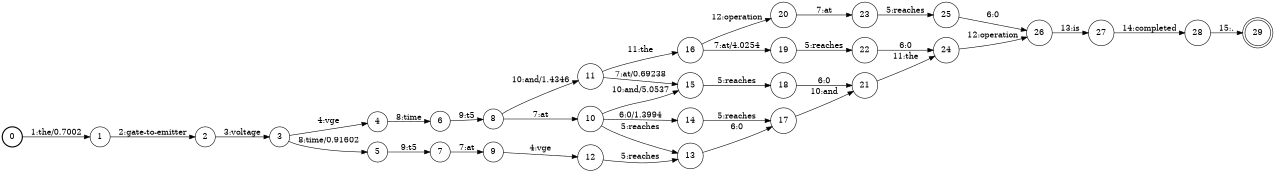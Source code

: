 digraph FST {
rankdir = LR;
size = "8.5,11";
label = "";
center = 1;
orientation = Portrait;
ranksep = "0.4";
nodesep = "0.25";
0 [label = "0", shape = circle, style = bold, fontsize = 14]
	0 -> 1 [label = "1:the/0.7002", fontsize = 14];
1 [label = "1", shape = circle, style = solid, fontsize = 14]
	1 -> 2 [label = "2:gate-to-emitter", fontsize = 14];
2 [label = "2", shape = circle, style = solid, fontsize = 14]
	2 -> 3 [label = "3:voltage", fontsize = 14];
3 [label = "3", shape = circle, style = solid, fontsize = 14]
	3 -> 4 [label = "4:vge", fontsize = 14];
	3 -> 5 [label = "8:time/0.91602", fontsize = 14];
4 [label = "4", shape = circle, style = solid, fontsize = 14]
	4 -> 6 [label = "8:time", fontsize = 14];
5 [label = "5", shape = circle, style = solid, fontsize = 14]
	5 -> 7 [label = "9:t5", fontsize = 14];
6 [label = "6", shape = circle, style = solid, fontsize = 14]
	6 -> 8 [label = "9:t5", fontsize = 14];
7 [label = "7", shape = circle, style = solid, fontsize = 14]
	7 -> 9 [label = "7:at", fontsize = 14];
8 [label = "8", shape = circle, style = solid, fontsize = 14]
	8 -> 10 [label = "7:at", fontsize = 14];
	8 -> 11 [label = "10:and/1.4346", fontsize = 14];
9 [label = "9", shape = circle, style = solid, fontsize = 14]
	9 -> 12 [label = "4:vge", fontsize = 14];
10 [label = "10", shape = circle, style = solid, fontsize = 14]
	10 -> 13 [label = "5:reaches", fontsize = 14];
	10 -> 14 [label = "6:0/1.3994", fontsize = 14];
	10 -> 15 [label = "10:and/5.0537", fontsize = 14];
11 [label = "11", shape = circle, style = solid, fontsize = 14]
	11 -> 16 [label = "11:the", fontsize = 14];
	11 -> 15 [label = "7:at/0.69238", fontsize = 14];
12 [label = "12", shape = circle, style = solid, fontsize = 14]
	12 -> 13 [label = "5:reaches", fontsize = 14];
13 [label = "13", shape = circle, style = solid, fontsize = 14]
	13 -> 17 [label = "6:0", fontsize = 14];
14 [label = "14", shape = circle, style = solid, fontsize = 14]
	14 -> 17 [label = "5:reaches", fontsize = 14];
15 [label = "15", shape = circle, style = solid, fontsize = 14]
	15 -> 18 [label = "5:reaches", fontsize = 14];
16 [label = "16", shape = circle, style = solid, fontsize = 14]
	16 -> 19 [label = "7:at/4.0254", fontsize = 14];
	16 -> 20 [label = "12:operation", fontsize = 14];
17 [label = "17", shape = circle, style = solid, fontsize = 14]
	17 -> 21 [label = "10:and", fontsize = 14];
18 [label = "18", shape = circle, style = solid, fontsize = 14]
	18 -> 21 [label = "6:0", fontsize = 14];
19 [label = "19", shape = circle, style = solid, fontsize = 14]
	19 -> 22 [label = "5:reaches", fontsize = 14];
20 [label = "20", shape = circle, style = solid, fontsize = 14]
	20 -> 23 [label = "7:at", fontsize = 14];
21 [label = "21", shape = circle, style = solid, fontsize = 14]
	21 -> 24 [label = "11:the", fontsize = 14];
22 [label = "22", shape = circle, style = solid, fontsize = 14]
	22 -> 24 [label = "6:0", fontsize = 14];
23 [label = "23", shape = circle, style = solid, fontsize = 14]
	23 -> 25 [label = "5:reaches", fontsize = 14];
24 [label = "24", shape = circle, style = solid, fontsize = 14]
	24 -> 26 [label = "12:operation", fontsize = 14];
25 [label = "25", shape = circle, style = solid, fontsize = 14]
	25 -> 26 [label = "6:0", fontsize = 14];
26 [label = "26", shape = circle, style = solid, fontsize = 14]
	26 -> 27 [label = "13:is", fontsize = 14];
27 [label = "27", shape = circle, style = solid, fontsize = 14]
	27 -> 28 [label = "14:completed", fontsize = 14];
28 [label = "28", shape = circle, style = solid, fontsize = 14]
	28 -> 29 [label = "15:.", fontsize = 14];
29 [label = "29", shape = doublecircle, style = solid, fontsize = 14]
}
